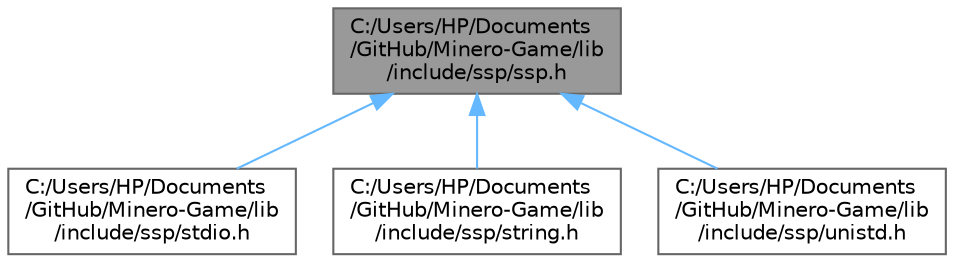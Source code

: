 digraph "C:/Users/HP/Documents/GitHub/Minero-Game/lib/include/ssp/ssp.h"
{
 // LATEX_PDF_SIZE
  bgcolor="transparent";
  edge [fontname=Helvetica,fontsize=10,labelfontname=Helvetica,labelfontsize=10];
  node [fontname=Helvetica,fontsize=10,shape=box,height=0.2,width=0.4];
  Node1 [id="Node000001",label="C:/Users/HP/Documents\l/GitHub/Minero-Game/lib\l/include/ssp/ssp.h",height=0.2,width=0.4,color="gray40", fillcolor="grey60", style="filled", fontcolor="black",tooltip=" "];
  Node1 -> Node2 [id="edge1_Node000001_Node000002",dir="back",color="steelblue1",style="solid",tooltip=" "];
  Node2 [id="Node000002",label="C:/Users/HP/Documents\l/GitHub/Minero-Game/lib\l/include/ssp/stdio.h",height=0.2,width=0.4,color="grey40", fillcolor="white", style="filled",URL="$lib_2include_2ssp_2stdio_8h.html",tooltip=" "];
  Node1 -> Node3 [id="edge2_Node000001_Node000003",dir="back",color="steelblue1",style="solid",tooltip=" "];
  Node3 [id="Node000003",label="C:/Users/HP/Documents\l/GitHub/Minero-Game/lib\l/include/ssp/string.h",height=0.2,width=0.4,color="grey40", fillcolor="white", style="filled",URL="$lib_2include_2ssp_2string_8h.html",tooltip=" "];
  Node1 -> Node4 [id="edge3_Node000001_Node000004",dir="back",color="steelblue1",style="solid",tooltip=" "];
  Node4 [id="Node000004",label="C:/Users/HP/Documents\l/GitHub/Minero-Game/lib\l/include/ssp/unistd.h",height=0.2,width=0.4,color="grey40", fillcolor="white", style="filled",URL="$lib_2include_2ssp_2unistd_8h.html",tooltip=" "];
}
